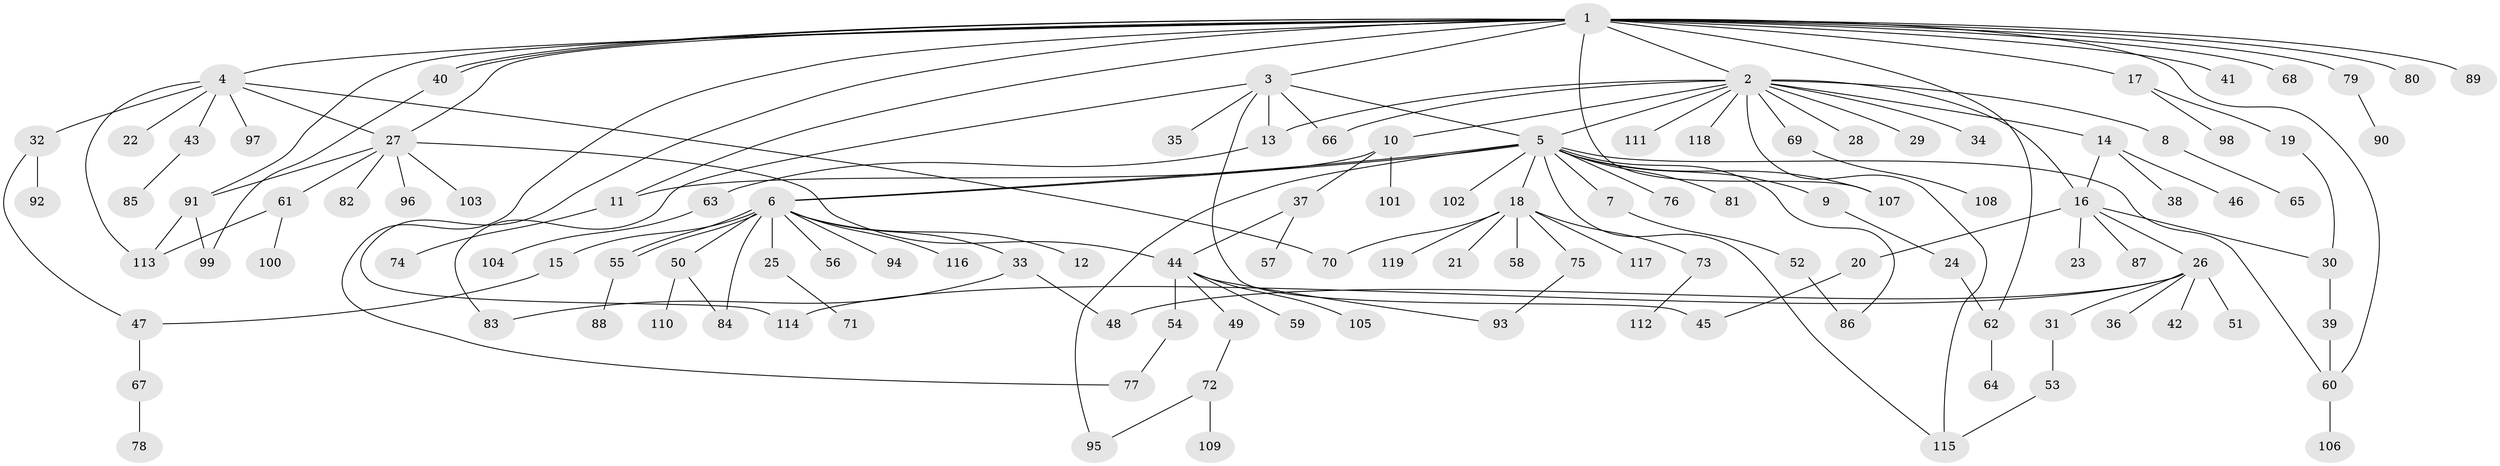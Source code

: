 // Generated by graph-tools (version 1.1) at 2025/35/03/09/25 02:35:40]
// undirected, 119 vertices, 150 edges
graph export_dot {
graph [start="1"]
  node [color=gray90,style=filled];
  1;
  2;
  3;
  4;
  5;
  6;
  7;
  8;
  9;
  10;
  11;
  12;
  13;
  14;
  15;
  16;
  17;
  18;
  19;
  20;
  21;
  22;
  23;
  24;
  25;
  26;
  27;
  28;
  29;
  30;
  31;
  32;
  33;
  34;
  35;
  36;
  37;
  38;
  39;
  40;
  41;
  42;
  43;
  44;
  45;
  46;
  47;
  48;
  49;
  50;
  51;
  52;
  53;
  54;
  55;
  56;
  57;
  58;
  59;
  60;
  61;
  62;
  63;
  64;
  65;
  66;
  67;
  68;
  69;
  70;
  71;
  72;
  73;
  74;
  75;
  76;
  77;
  78;
  79;
  80;
  81;
  82;
  83;
  84;
  85;
  86;
  87;
  88;
  89;
  90;
  91;
  92;
  93;
  94;
  95;
  96;
  97;
  98;
  99;
  100;
  101;
  102;
  103;
  104;
  105;
  106;
  107;
  108;
  109;
  110;
  111;
  112;
  113;
  114;
  115;
  116;
  117;
  118;
  119;
  1 -- 2;
  1 -- 3;
  1 -- 4;
  1 -- 11;
  1 -- 17;
  1 -- 27;
  1 -- 40;
  1 -- 40;
  1 -- 41;
  1 -- 60;
  1 -- 62;
  1 -- 68;
  1 -- 77;
  1 -- 79;
  1 -- 80;
  1 -- 89;
  1 -- 91;
  1 -- 107;
  1 -- 114;
  2 -- 5;
  2 -- 8;
  2 -- 10;
  2 -- 13;
  2 -- 14;
  2 -- 16;
  2 -- 28;
  2 -- 29;
  2 -- 34;
  2 -- 66;
  2 -- 69;
  2 -- 111;
  2 -- 115;
  2 -- 118;
  3 -- 5;
  3 -- 13;
  3 -- 35;
  3 -- 45;
  3 -- 66;
  3 -- 83;
  4 -- 22;
  4 -- 27;
  4 -- 32;
  4 -- 43;
  4 -- 70;
  4 -- 97;
  4 -- 113;
  5 -- 6;
  5 -- 6;
  5 -- 7;
  5 -- 9;
  5 -- 18;
  5 -- 60;
  5 -- 76;
  5 -- 81;
  5 -- 86;
  5 -- 95;
  5 -- 102;
  5 -- 107;
  5 -- 115;
  6 -- 12;
  6 -- 15;
  6 -- 25;
  6 -- 33;
  6 -- 50;
  6 -- 55;
  6 -- 55;
  6 -- 56;
  6 -- 84;
  6 -- 94;
  6 -- 116;
  7 -- 52;
  8 -- 65;
  9 -- 24;
  10 -- 11;
  10 -- 37;
  10 -- 101;
  11 -- 74;
  13 -- 63;
  14 -- 16;
  14 -- 38;
  14 -- 46;
  15 -- 47;
  16 -- 20;
  16 -- 23;
  16 -- 26;
  16 -- 30;
  16 -- 87;
  17 -- 19;
  17 -- 98;
  18 -- 21;
  18 -- 58;
  18 -- 70;
  18 -- 73;
  18 -- 75;
  18 -- 117;
  18 -- 119;
  19 -- 30;
  20 -- 45;
  24 -- 62;
  25 -- 71;
  26 -- 31;
  26 -- 36;
  26 -- 42;
  26 -- 48;
  26 -- 51;
  26 -- 114;
  27 -- 44;
  27 -- 61;
  27 -- 82;
  27 -- 91;
  27 -- 96;
  27 -- 103;
  30 -- 39;
  31 -- 53;
  32 -- 47;
  32 -- 92;
  33 -- 48;
  33 -- 83;
  37 -- 44;
  37 -- 57;
  39 -- 60;
  40 -- 99;
  43 -- 85;
  44 -- 49;
  44 -- 54;
  44 -- 59;
  44 -- 93;
  44 -- 105;
  47 -- 67;
  49 -- 72;
  50 -- 84;
  50 -- 110;
  52 -- 86;
  53 -- 115;
  54 -- 77;
  55 -- 88;
  60 -- 106;
  61 -- 100;
  61 -- 113;
  62 -- 64;
  63 -- 104;
  67 -- 78;
  69 -- 108;
  72 -- 95;
  72 -- 109;
  73 -- 112;
  75 -- 93;
  79 -- 90;
  91 -- 99;
  91 -- 113;
}

